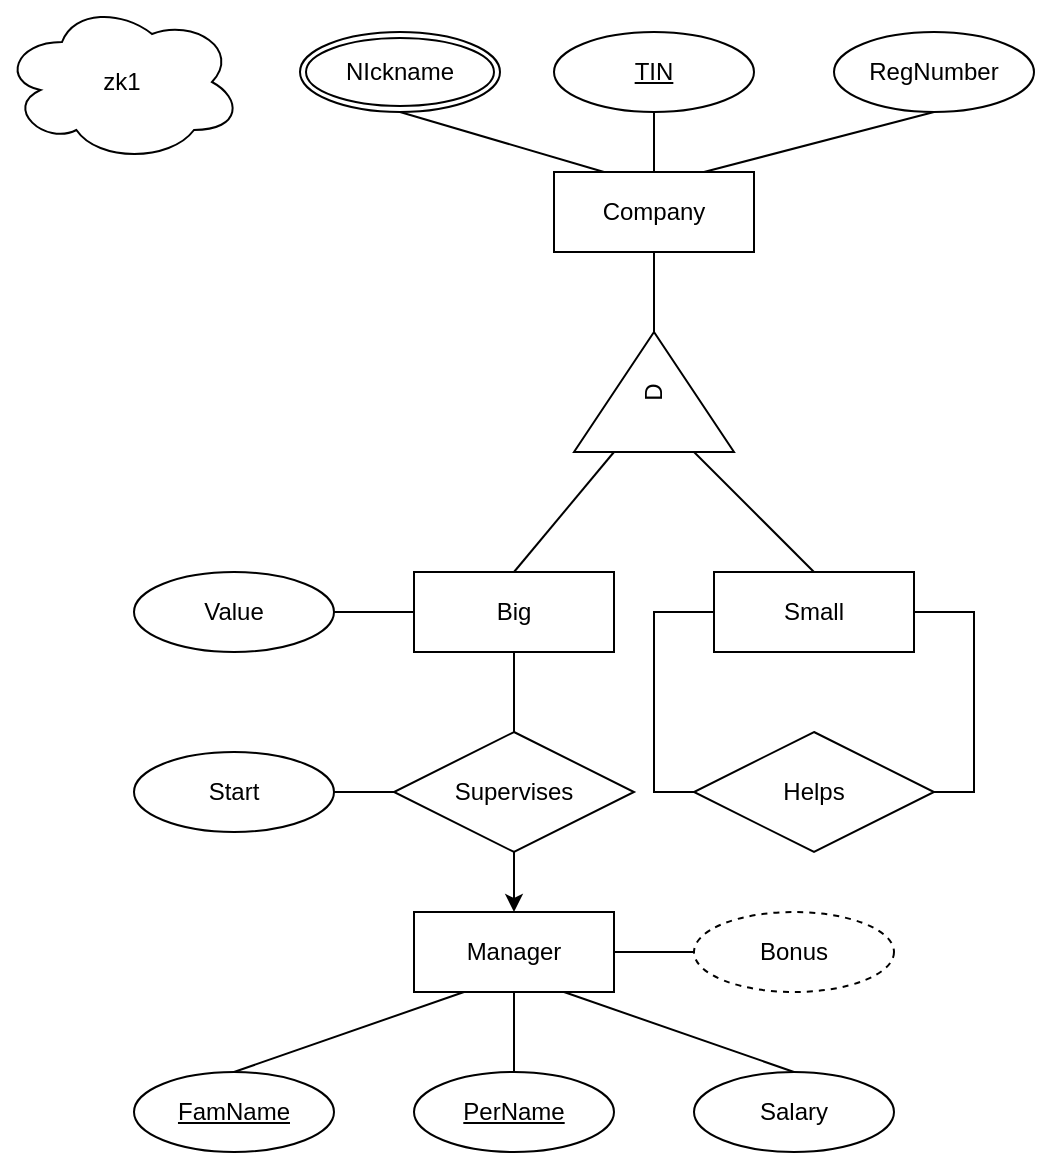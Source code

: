 <mxfile version="15.2.7" type="device"><diagram id="R2lEEEUBdFMjLlhIrx00" name="Page-1"><mxGraphModel dx="566" dy="966" grid="1" gridSize="10" guides="1" tooltips="1" connect="1" arrows="1" fold="1" page="1" pageScale="1" pageWidth="850" pageHeight="1100" math="0" shadow="0" extFonts="Permanent Marker^https://fonts.googleapis.com/css?family=Permanent+Marker"><root><mxCell id="0"/><mxCell id="1" parent="0"/><mxCell id="LHPXUXQgm-DAPtlLSHNt-1" value="Company" style="whiteSpace=wrap;html=1;align=center;" parent="1" vertex="1"><mxGeometry x="300" y="110" width="100" height="40" as="geometry"/></mxCell><mxCell id="LHPXUXQgm-DAPtlLSHNt-2" value="Value" style="ellipse;whiteSpace=wrap;html=1;align=center;" parent="1" vertex="1"><mxGeometry x="90" y="310" width="100" height="40" as="geometry"/></mxCell><mxCell id="LHPXUXQgm-DAPtlLSHNt-3" value="NIckname" style="ellipse;shape=doubleEllipse;margin=3;whiteSpace=wrap;html=1;align=center;" parent="1" vertex="1"><mxGeometry x="173" y="40" width="100" height="40" as="geometry"/></mxCell><mxCell id="LHPXUXQgm-DAPtlLSHNt-4" value="TIN" style="ellipse;whiteSpace=wrap;html=1;align=center;fontStyle=4;" parent="1" vertex="1"><mxGeometry x="300" y="40" width="100" height="40" as="geometry"/></mxCell><mxCell id="LHPXUXQgm-DAPtlLSHNt-5" value="D" style="triangle;whiteSpace=wrap;html=1;rotation=-90;" parent="1" vertex="1"><mxGeometry x="320" y="180" width="60" height="80" as="geometry"/></mxCell><mxCell id="LHPXUXQgm-DAPtlLSHNt-6" value="Big" style="whiteSpace=wrap;html=1;align=center;" parent="1" vertex="1"><mxGeometry x="230" y="310" width="100" height="40" as="geometry"/></mxCell><mxCell id="LHPXUXQgm-DAPtlLSHNt-7" value="Small" style="whiteSpace=wrap;html=1;align=center;" parent="1" vertex="1"><mxGeometry x="380" y="310" width="100" height="40" as="geometry"/></mxCell><mxCell id="LHPXUXQgm-DAPtlLSHNt-9" value="" style="endArrow=none;html=1;entryX=1;entryY=0.5;entryDx=0;entryDy=0;exitX=0;exitY=0.5;exitDx=0;exitDy=0;" parent="1" source="LHPXUXQgm-DAPtlLSHNt-6" target="LHPXUXQgm-DAPtlLSHNt-2" edge="1"><mxGeometry width="50" height="50" relative="1" as="geometry"><mxPoint x="140" y="370" as="sourcePoint"/><mxPoint x="190" y="320" as="targetPoint"/></mxGeometry></mxCell><mxCell id="LHPXUXQgm-DAPtlLSHNt-10" value="Helps" style="shape=rhombus;perimeter=rhombusPerimeter;whiteSpace=wrap;html=1;align=center;" parent="1" vertex="1"><mxGeometry x="370" y="390" width="120" height="60" as="geometry"/></mxCell><mxCell id="LHPXUXQgm-DAPtlLSHNt-11" value="" style="endArrow=none;html=1;entryX=1;entryY=0.5;entryDx=0;entryDy=0;rounded=0;" parent="1" source="LHPXUXQgm-DAPtlLSHNt-10" target="LHPXUXQgm-DAPtlLSHNt-7" edge="1"><mxGeometry width="50" height="50" relative="1" as="geometry"><mxPoint x="510" y="470" as="sourcePoint"/><mxPoint x="650" y="380" as="targetPoint"/><Array as="points"><mxPoint x="510" y="420"/><mxPoint x="510" y="330"/></Array></mxGeometry></mxCell><mxCell id="LHPXUXQgm-DAPtlLSHNt-13" value="" style="endArrow=none;html=1;exitX=0;exitY=0.5;exitDx=0;exitDy=0;entryX=0;entryY=0.5;entryDx=0;entryDy=0;rounded=0;" parent="1" source="LHPXUXQgm-DAPtlLSHNt-10" target="LHPXUXQgm-DAPtlLSHNt-7" edge="1"><mxGeometry width="50" height="50" relative="1" as="geometry"><mxPoint x="320" y="430" as="sourcePoint"/><mxPoint x="350" y="320" as="targetPoint"/><Array as="points"><mxPoint x="350" y="420"/><mxPoint x="350" y="330"/></Array></mxGeometry></mxCell><mxCell id="LHPXUXQgm-DAPtlLSHNt-16" value="Manager" style="whiteSpace=wrap;html=1;align=center;" parent="1" vertex="1"><mxGeometry x="230" y="480" width="100" height="40" as="geometry"/></mxCell><mxCell id="LHPXUXQgm-DAPtlLSHNt-17" value="RegNumber" style="ellipse;whiteSpace=wrap;html=1;align=center;" parent="1" vertex="1"><mxGeometry x="440" y="40" width="100" height="40" as="geometry"/></mxCell><mxCell id="LHPXUXQgm-DAPtlLSHNt-18" value="FamName" style="ellipse;whiteSpace=wrap;html=1;align=center;fontStyle=4;" parent="1" vertex="1"><mxGeometry x="90" y="560" width="100" height="40" as="geometry"/></mxCell><mxCell id="LHPXUXQgm-DAPtlLSHNt-19" value="Salary" style="ellipse;whiteSpace=wrap;html=1;align=center;" parent="1" vertex="1"><mxGeometry x="370" y="560" width="100" height="40" as="geometry"/></mxCell><mxCell id="LHPXUXQgm-DAPtlLSHNt-21" value="PerName" style="ellipse;whiteSpace=wrap;html=1;align=center;fontStyle=4;" parent="1" vertex="1"><mxGeometry x="230" y="560" width="100" height="40" as="geometry"/></mxCell><mxCell id="LHPXUXQgm-DAPtlLSHNt-22" value="" style="endArrow=none;html=1;entryX=0.25;entryY=1;entryDx=0;entryDy=0;exitX=0.5;exitY=0;exitDx=0;exitDy=0;" parent="1" source="LHPXUXQgm-DAPtlLSHNt-18" target="LHPXUXQgm-DAPtlLSHNt-16" edge="1"><mxGeometry width="50" height="50" relative="1" as="geometry"><mxPoint x="170" y="575" as="sourcePoint"/><mxPoint x="255" y="545" as="targetPoint"/></mxGeometry></mxCell><mxCell id="LHPXUXQgm-DAPtlLSHNt-23" value="" style="endArrow=none;html=1;exitX=0.5;exitY=0;exitDx=0;exitDy=0;entryX=0.5;entryY=1;entryDx=0;entryDy=0;" parent="1" source="LHPXUXQgm-DAPtlLSHNt-21" target="LHPXUXQgm-DAPtlLSHNt-16" edge="1"><mxGeometry width="50" height="50" relative="1" as="geometry"><mxPoint x="360" y="475" as="sourcePoint"/><mxPoint x="280" y="545" as="targetPoint"/></mxGeometry></mxCell><mxCell id="LHPXUXQgm-DAPtlLSHNt-24" value="" style="endArrow=none;html=1;entryX=0.75;entryY=1;entryDx=0;entryDy=0;exitX=0.5;exitY=0;exitDx=0;exitDy=0;" parent="1" source="LHPXUXQgm-DAPtlLSHNt-19" target="LHPXUXQgm-DAPtlLSHNt-16" edge="1"><mxGeometry width="50" height="50" relative="1" as="geometry"><mxPoint x="300" y="775" as="sourcePoint"/><mxPoint x="305" y="545" as="targetPoint"/></mxGeometry></mxCell><mxCell id="LHPXUXQgm-DAPtlLSHNt-25" value="Supervises" style="shape=rhombus;perimeter=rhombusPerimeter;whiteSpace=wrap;html=1;align=center;" parent="1" vertex="1"><mxGeometry x="220" y="390" width="120" height="60" as="geometry"/></mxCell><mxCell id="LHPXUXQgm-DAPtlLSHNt-28" value="Start" style="ellipse;whiteSpace=wrap;html=1;align=center;" parent="1" vertex="1"><mxGeometry x="90" y="400" width="100" height="40" as="geometry"/></mxCell><mxCell id="LHPXUXQgm-DAPtlLSHNt-29" value="" style="endArrow=none;html=1;exitX=1;exitY=0.5;exitDx=0;exitDy=0;entryX=0;entryY=0.5;entryDx=0;entryDy=0;" parent="1" source="LHPXUXQgm-DAPtlLSHNt-28" target="LHPXUXQgm-DAPtlLSHNt-25" edge="1"><mxGeometry width="50" height="50" relative="1" as="geometry"><mxPoint x="170" y="370" as="sourcePoint"/><mxPoint x="220" y="320" as="targetPoint"/></mxGeometry></mxCell><mxCell id="LHPXUXQgm-DAPtlLSHNt-30" value="" style="endArrow=none;html=1;entryX=0.5;entryY=1;entryDx=0;entryDy=0;exitX=1;exitY=0.5;exitDx=0;exitDy=0;" parent="1" source="LHPXUXQgm-DAPtlLSHNt-5" target="LHPXUXQgm-DAPtlLSHNt-1" edge="1"><mxGeometry width="50" height="50" relative="1" as="geometry"><mxPoint x="420" y="260" as="sourcePoint"/><mxPoint x="470" y="210" as="targetPoint"/></mxGeometry></mxCell><mxCell id="LHPXUXQgm-DAPtlLSHNt-31" value="" style="endArrow=none;html=1;entryX=0;entryY=0.25;entryDx=0;entryDy=0;exitX=0.5;exitY=0;exitDx=0;exitDy=0;" parent="1" source="LHPXUXQgm-DAPtlLSHNt-6" target="LHPXUXQgm-DAPtlLSHNt-5" edge="1"><mxGeometry width="50" height="50" relative="1" as="geometry"><mxPoint x="470" y="270" as="sourcePoint"/><mxPoint x="520" y="220" as="targetPoint"/></mxGeometry></mxCell><mxCell id="LHPXUXQgm-DAPtlLSHNt-33" value="" style="endArrow=none;html=1;entryX=0.5;entryY=0;entryDx=0;entryDy=0;exitX=0;exitY=0.75;exitDx=0;exitDy=0;" parent="1" source="LHPXUXQgm-DAPtlLSHNt-5" target="LHPXUXQgm-DAPtlLSHNt-7" edge="1"><mxGeometry width="50" height="50" relative="1" as="geometry"><mxPoint x="400" y="250" as="sourcePoint"/><mxPoint x="450" y="200" as="targetPoint"/></mxGeometry></mxCell><mxCell id="LHPXUXQgm-DAPtlLSHNt-34" value="" style="endArrow=none;html=1;entryX=0.5;entryY=1;entryDx=0;entryDy=0;exitX=0.75;exitY=0;exitDx=0;exitDy=0;" parent="1" source="LHPXUXQgm-DAPtlLSHNt-1" target="LHPXUXQgm-DAPtlLSHNt-17" edge="1"><mxGeometry width="50" height="50" relative="1" as="geometry"><mxPoint x="460" y="230" as="sourcePoint"/><mxPoint x="510" y="180" as="targetPoint"/></mxGeometry></mxCell><mxCell id="LHPXUXQgm-DAPtlLSHNt-35" value="" style="endArrow=none;html=1;entryX=0.5;entryY=1;entryDx=0;entryDy=0;exitX=0.5;exitY=0;exitDx=0;exitDy=0;" parent="1" source="LHPXUXQgm-DAPtlLSHNt-1" target="LHPXUXQgm-DAPtlLSHNt-4" edge="1"><mxGeometry width="50" height="50" relative="1" as="geometry"><mxPoint x="130" y="230" as="sourcePoint"/><mxPoint x="180" y="180" as="targetPoint"/></mxGeometry></mxCell><mxCell id="LHPXUXQgm-DAPtlLSHNt-36" value="" style="endArrow=none;html=1;entryX=0.5;entryY=1;entryDx=0;entryDy=0;exitX=0.25;exitY=0;exitDx=0;exitDy=0;" parent="1" source="LHPXUXQgm-DAPtlLSHNt-1" target="LHPXUXQgm-DAPtlLSHNt-3" edge="1"><mxGeometry width="50" height="50" relative="1" as="geometry"><mxPoint x="150" y="210" as="sourcePoint"/><mxPoint x="200" y="160" as="targetPoint"/></mxGeometry></mxCell><mxCell id="LHPXUXQgm-DAPtlLSHNt-38" value="" style="endArrow=classic;html=1;entryX=0.5;entryY=0;entryDx=0;entryDy=0;exitX=0.5;exitY=1;exitDx=0;exitDy=0;" parent="1" source="LHPXUXQgm-DAPtlLSHNt-25" target="LHPXUXQgm-DAPtlLSHNt-16" edge="1"><mxGeometry width="50" height="50" relative="1" as="geometry"><mxPoint x="130" y="520" as="sourcePoint"/><mxPoint x="180" y="470" as="targetPoint"/></mxGeometry></mxCell><mxCell id="LHPXUXQgm-DAPtlLSHNt-39" value="" style="endArrow=none;html=1;entryX=0.5;entryY=1;entryDx=0;entryDy=0;exitX=0.5;exitY=0;exitDx=0;exitDy=0;" parent="1" source="LHPXUXQgm-DAPtlLSHNt-25" target="LHPXUXQgm-DAPtlLSHNt-6" edge="1"><mxGeometry width="50" height="50" relative="1" as="geometry"><mxPoint x="200" y="780" as="sourcePoint"/><mxPoint x="250" y="730" as="targetPoint"/></mxGeometry></mxCell><mxCell id="YLyiVdRgiaY8W5UgD0Fm-1" value="zk1" style="ellipse;shape=cloud;whiteSpace=wrap;html=1;" parent="1" vertex="1"><mxGeometry x="24" y="25" width="120" height="80" as="geometry"/></mxCell><mxCell id="iU6v1f3aZB7Iu04v6iLN-1" value="Bonus" style="ellipse;whiteSpace=wrap;html=1;align=center;dashed=1;" vertex="1" parent="1"><mxGeometry x="370" y="480" width="100" height="40" as="geometry"/></mxCell><mxCell id="iU6v1f3aZB7Iu04v6iLN-2" value="" style="endArrow=none;html=1;entryX=0;entryY=0.5;entryDx=0;entryDy=0;exitX=1;exitY=0.5;exitDx=0;exitDy=0;" edge="1" parent="1" source="LHPXUXQgm-DAPtlLSHNt-16" target="iU6v1f3aZB7Iu04v6iLN-1"><mxGeometry width="50" height="50" relative="1" as="geometry"><mxPoint x="240" y="770" as="sourcePoint"/><mxPoint x="290" y="720" as="targetPoint"/></mxGeometry></mxCell></root></mxGraphModel></diagram></mxfile>
